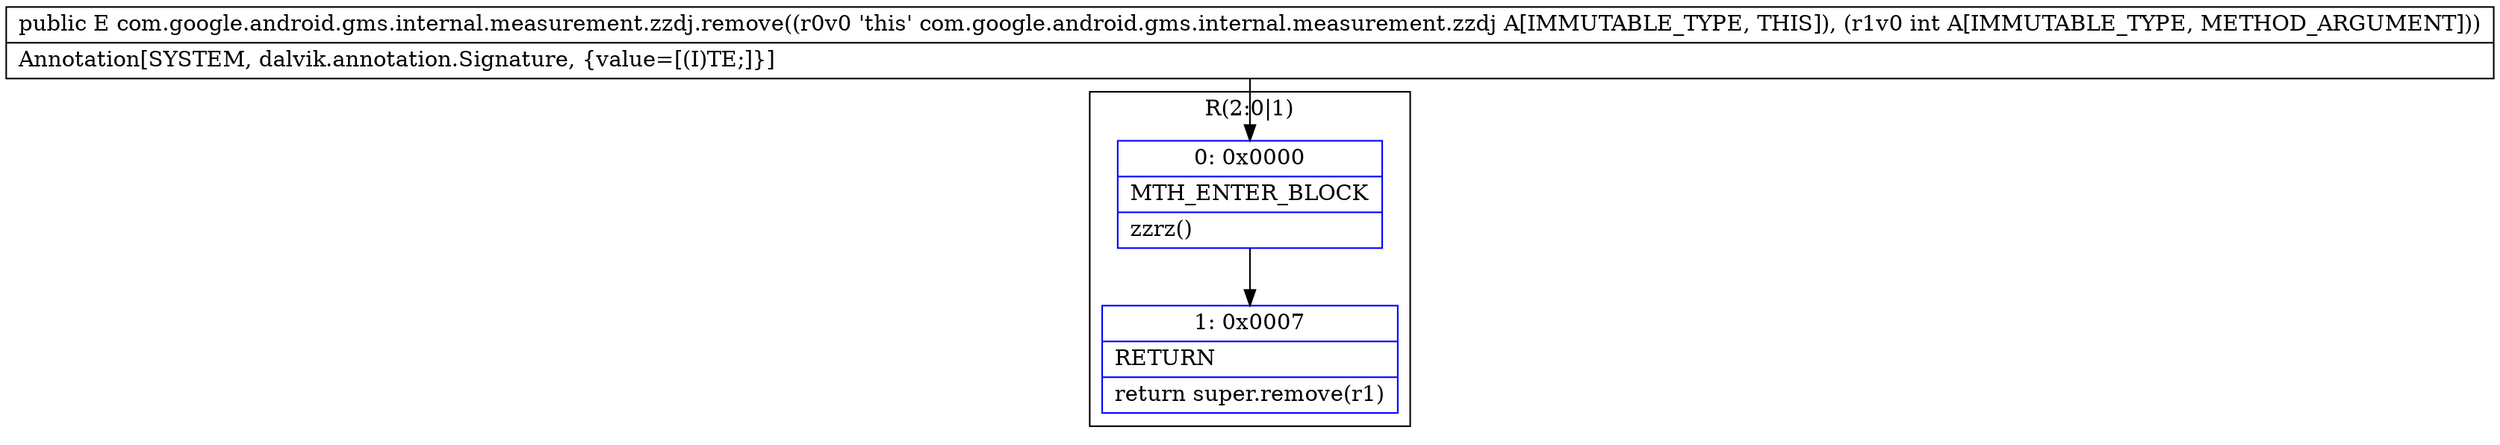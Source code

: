 digraph "CFG forcom.google.android.gms.internal.measurement.zzdj.remove(I)Ljava\/lang\/Object;" {
subgraph cluster_Region_1498065488 {
label = "R(2:0|1)";
node [shape=record,color=blue];
Node_0 [shape=record,label="{0\:\ 0x0000|MTH_ENTER_BLOCK\l|zzrz()\l}"];
Node_1 [shape=record,label="{1\:\ 0x0007|RETURN\l|return super.remove(r1)\l}"];
}
MethodNode[shape=record,label="{public E com.google.android.gms.internal.measurement.zzdj.remove((r0v0 'this' com.google.android.gms.internal.measurement.zzdj A[IMMUTABLE_TYPE, THIS]), (r1v0 int A[IMMUTABLE_TYPE, METHOD_ARGUMENT]))  | Annotation[SYSTEM, dalvik.annotation.Signature, \{value=[(I)TE;]\}]\l}"];
MethodNode -> Node_0;
Node_0 -> Node_1;
}

